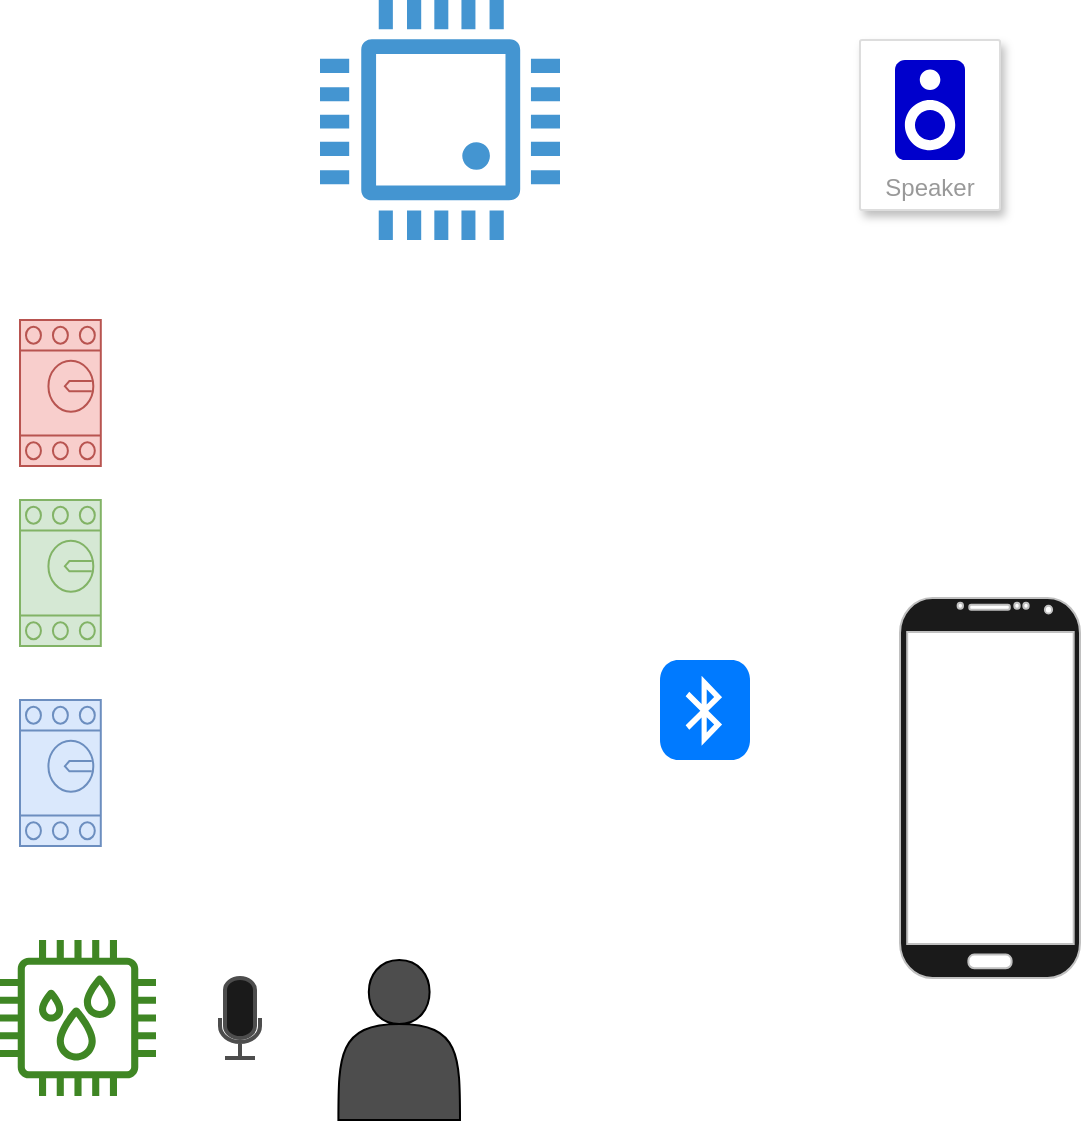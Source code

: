 <mxfile version="20.2.3" type="device"><diagram id="FKtAIMTrr8Z77AT7vpI_" name="Page-1"><mxGraphModel dx="1422" dy="865" grid="1" gridSize="10" guides="1" tooltips="1" connect="1" arrows="1" fold="1" page="1" pageScale="1" pageWidth="850" pageHeight="1100" math="0" shadow="0"><root><mxCell id="0"/><mxCell id="1" parent="0"/><mxCell id="vbpYRcALqjrbemraA3Fb-2" value="" style="pointerEvents=1;shadow=0;dashed=0;html=1;strokeColor=none;fillColor=#4495D1;labelPosition=center;verticalLabelPosition=bottom;verticalAlign=top;align=center;outlineConnect=0;shape=mxgraph.veeam.cpu;" vertex="1" parent="1"><mxGeometry x="360" y="240" width="120" height="120" as="geometry"/></mxCell><mxCell id="vbpYRcALqjrbemraA3Fb-3" value="" style="sketch=0;outlineConnect=0;fontColor=#232F3E;gradientColor=none;fillColor=#3F8624;strokeColor=none;dashed=0;verticalLabelPosition=bottom;verticalAlign=top;align=center;html=1;fontSize=12;fontStyle=0;aspect=fixed;pointerEvents=1;shape=mxgraph.aws4.iot_thing_humidity_sensor;" vertex="1" parent="1"><mxGeometry x="200" y="710" width="78" height="78" as="geometry"/></mxCell><mxCell id="vbpYRcALqjrbemraA3Fb-4" value="Speaker" style="strokeColor=#dddddd;shadow=1;strokeWidth=1;rounded=1;absoluteArcSize=1;arcSize=2;labelPosition=center;verticalLabelPosition=middle;align=center;verticalAlign=bottom;spacingLeft=0;fontColor=#999999;fontSize=12;whiteSpace=wrap;spacingBottom=2;" vertex="1" parent="1"><mxGeometry x="630" y="260" width="70" height="85" as="geometry"/></mxCell><mxCell id="vbpYRcALqjrbemraA3Fb-5" value="" style="sketch=0;dashed=0;connectable=0;html=1;fillColor=#0000CC;strokeColor=none;shape=mxgraph.gcp2.speaker;part=1;" vertex="1" parent="vbpYRcALqjrbemraA3Fb-4"><mxGeometry x="0.5" width="35" height="50" relative="1" as="geometry"><mxPoint x="-17.5" y="10" as="offset"/></mxGeometry></mxCell><mxCell id="vbpYRcALqjrbemraA3Fb-6" value="" style="verticalLabelPosition=bottom;dashed=0;shadow=0;html=1;align=center;verticalAlign=top;shape=mxgraph.cabinets.motor_cb_1_32a;fillColor=#dae8fc;strokeColor=#6c8ebf;" vertex="1" parent="1"><mxGeometry x="210" y="590" width="40.394" height="73" as="geometry"/></mxCell><mxCell id="vbpYRcALqjrbemraA3Fb-7" value="" style="verticalLabelPosition=bottom;dashed=0;shadow=0;html=1;align=center;verticalAlign=top;shape=mxgraph.cabinets.motor_cb_1_32a;fillColor=#d5e8d4;strokeColor=#82b366;" vertex="1" parent="1"><mxGeometry x="210.003" y="490" width="40.394" height="73" as="geometry"/></mxCell><mxCell id="vbpYRcALqjrbemraA3Fb-8" value="" style="verticalLabelPosition=bottom;dashed=0;shadow=0;html=1;align=center;verticalAlign=top;shape=mxgraph.cabinets.motor_cb_1_32a;fillColor=#f8cecc;strokeColor=#b85450;" vertex="1" parent="1"><mxGeometry x="210.006" y="400" width="40.394" height="73" as="geometry"/></mxCell><mxCell id="vbpYRcALqjrbemraA3Fb-10" value="" style="shape=actor;whiteSpace=wrap;html=1;fillColor=#4D4D4D;" vertex="1" parent="1"><mxGeometry x="369.2" y="720" width="60.8" height="80" as="geometry"/></mxCell><mxCell id="vbpYRcALqjrbemraA3Fb-11" value="" style="html=1;verticalLabelPosition=bottom;align=center;labelBackgroundColor=#ffffff;verticalAlign=top;strokeWidth=2;strokeColor=#4D4D4D;shadow=0;dashed=0;shape=mxgraph.ios7.icons.microphone;fillColor=#1A1A1A;" vertex="1" parent="1"><mxGeometry x="310" y="729" width="20" height="40" as="geometry"/></mxCell><mxCell id="vbpYRcALqjrbemraA3Fb-12" value="" style="verticalLabelPosition=bottom;verticalAlign=top;html=1;shadow=0;dashed=0;strokeWidth=1;shape=mxgraph.android.phone2;strokeColor=#c0c0c0;fillColor=#1A1A1A;" vertex="1" parent="1"><mxGeometry x="650" y="539" width="90" height="190" as="geometry"/></mxCell><mxCell id="vbpYRcALqjrbemraA3Fb-13" value="" style="html=1;strokeWidth=1;shadow=0;dashed=0;shape=mxgraph.ios7.misc.bluetooth;fillColor=#007AFF;strokeColor=none;buttonText=;strokeColor2=#222222;fontColor=#222222;fontSize=8;verticalLabelPosition=bottom;verticalAlign=top;align=center;sketch=0;" vertex="1" parent="1"><mxGeometry x="530" y="570" width="45" height="50" as="geometry"/></mxCell></root></mxGraphModel></diagram></mxfile>